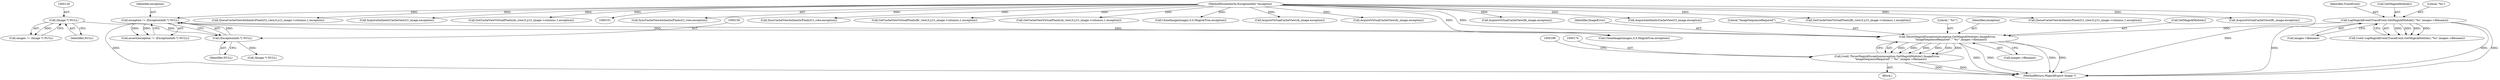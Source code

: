 digraph "0_ImageMagick6_19651f3db63fa1511ed83a348c4c82fa553f8d01_0@pointer" {
"1000175" [label="(Call,ThrowMagickException(exception,GetMagickModule(),ImageError,\n        \"ImageSequenceRequired\",\"`%s'\",images->filename))"];
"1000153" [label="(Call,exception != (ExceptionInfo *) NULL)"];
"1000104" [label="(MethodParameterIn,ExceptionInfo *exception)"];
"1000155" [label="(Call,(ExceptionInfo *) NULL)"];
"1000128" [label="(Call,(Image *) NULL)"];
"1000145" [label="(Call,LogMagickEvent(TraceEvent,GetMagickModule(),\"%s\",images->filename))"];
"1000173" [label="(Call,(void) ThrowMagickException(exception,GetMagickModule(),ImageError,\n        \"ImageSequenceRequired\",\"`%s'\",images->filename))"];
"1001656" [label="(Call,SyncCacheViewAuthenticPixels(Ci_view,exception))"];
"1000175" [label="(Call,ThrowMagickException(exception,GetMagickModule(),ImageError,\n        \"ImageSequenceRequired\",\"`%s'\",images->filename))"];
"1000157" [label="(Identifier,NULL)"];
"1000154" [label="(Identifier,exception)"];
"1000180" [label="(Literal,\"`%s'\")"];
"1000153" [label="(Call,exception != (ExceptionInfo *) NULL)"];
"1001665" [label="(Call,SyncCacheViewAuthenticPixels(Cr_view,exception))"];
"1000155" [label="(Call,(ExceptionInfo *) NULL)"];
"1000173" [label="(Call,(void) ThrowMagickException(exception,GetMagickModule(),ImageError,\n        \"ImageSequenceRequired\",\"`%s'\",images->filename))"];
"1000176" [label="(Identifier,exception)"];
"1000177" [label="(Call,GetMagickModule())"];
"1000422" [label="(Call,GetCacheViewVirtualPixels(Br_view,0,y,Cr_image->columns,1,exception))"];
"1000172" [label="(Block,)"];
"1000411" [label="(Call,GetCacheViewVirtualPixels(Ai_view,0,y,Cr_image->columns,1,exception))"];
"1000233" [label="(Call,CloneImage(images,0,0,MagickTrue,exception))"];
"1000147" [label="(Call,GetMagickModule())"];
"1000347" [label="(Call,AcquireVirtualCacheView(Ai_image,exception))"];
"1000169" [label="(Call,(Image *) NULL)"];
"1000357" [label="(Call,AcquireVirtualCacheView(Bi_image,exception))"];
"1000145" [label="(Call,LogMagickEvent(TraceEvent,GetMagickModule(),\"%s\",images->filename))"];
"1000149" [label="(Call,images->filename)"];
"1000342" [label="(Call,AcquireVirtualCacheView(Ar_image,exception))"];
"1000367" [label="(Call,AcquireAuthenticCacheView(Ci_image,exception))"];
"1000104" [label="(MethodParameterIn,ExceptionInfo *exception)"];
"1000128" [label="(Call,(Image *) NULL)"];
"1000152" [label="(Call,assert(exception != (ExceptionInfo *) NULL))"];
"1000126" [label="(Call,images != (Image *) NULL)"];
"1000433" [label="(Call,GetCacheViewVirtualPixels(Bi_view,0,y,Cr_image->columns,1,exception))"];
"1000178" [label="(Identifier,ImageError)"];
"1000148" [label="(Literal,\"%s\")"];
"1000146" [label="(Identifier,TraceEvent)"];
"1000444" [label="(Call,QueueCacheViewAuthenticPixels(Cr_view,0,y,Cr_image->columns,1,exception))"];
"1000352" [label="(Call,AcquireVirtualCacheView(Br_image,exception))"];
"1000130" [label="(Identifier,NULL)"];
"1000143" [label="(Call,(void) LogMagickEvent(TraceEvent,GetMagickModule(),\"%s\",images->filename))"];
"1001734" [label="(MethodReturn,MagickExport Image *)"];
"1000181" [label="(Call,images->filename)"];
"1000455" [label="(Call,QueueCacheViewAuthenticPixels(Ci_view,0,y,Ci_image->columns,1,exception))"];
"1000179" [label="(Literal,\"ImageSequenceRequired\")"];
"1000190" [label="(Call,CloneImage(images,0,0,MagickTrue,exception))"];
"1000362" [label="(Call,AcquireAuthenticCacheView(Cr_image,exception))"];
"1000400" [label="(Call,GetCacheViewVirtualPixels(Ar_view,0,y,Cr_image->columns,1,exception))"];
"1000175" -> "1000173"  [label="AST: "];
"1000175" -> "1000181"  [label="CFG: "];
"1000176" -> "1000175"  [label="AST: "];
"1000177" -> "1000175"  [label="AST: "];
"1000178" -> "1000175"  [label="AST: "];
"1000179" -> "1000175"  [label="AST: "];
"1000180" -> "1000175"  [label="AST: "];
"1000181" -> "1000175"  [label="AST: "];
"1000173" -> "1000175"  [label="CFG: "];
"1000175" -> "1001734"  [label="DDG: "];
"1000175" -> "1001734"  [label="DDG: "];
"1000175" -> "1001734"  [label="DDG: "];
"1000175" -> "1001734"  [label="DDG: "];
"1000175" -> "1000173"  [label="DDG: "];
"1000175" -> "1000173"  [label="DDG: "];
"1000175" -> "1000173"  [label="DDG: "];
"1000175" -> "1000173"  [label="DDG: "];
"1000175" -> "1000173"  [label="DDG: "];
"1000175" -> "1000173"  [label="DDG: "];
"1000153" -> "1000175"  [label="DDG: "];
"1000104" -> "1000175"  [label="DDG: "];
"1000145" -> "1000175"  [label="DDG: "];
"1000153" -> "1000152"  [label="AST: "];
"1000153" -> "1000155"  [label="CFG: "];
"1000154" -> "1000153"  [label="AST: "];
"1000155" -> "1000153"  [label="AST: "];
"1000152" -> "1000153"  [label="CFG: "];
"1000153" -> "1001734"  [label="DDG: "];
"1000153" -> "1000152"  [label="DDG: "];
"1000153" -> "1000152"  [label="DDG: "];
"1000104" -> "1000153"  [label="DDG: "];
"1000155" -> "1000153"  [label="DDG: "];
"1000153" -> "1000190"  [label="DDG: "];
"1000104" -> "1000101"  [label="AST: "];
"1000104" -> "1001734"  [label="DDG: "];
"1000104" -> "1000190"  [label="DDG: "];
"1000104" -> "1000233"  [label="DDG: "];
"1000104" -> "1000342"  [label="DDG: "];
"1000104" -> "1000347"  [label="DDG: "];
"1000104" -> "1000352"  [label="DDG: "];
"1000104" -> "1000357"  [label="DDG: "];
"1000104" -> "1000362"  [label="DDG: "];
"1000104" -> "1000367"  [label="DDG: "];
"1000104" -> "1000400"  [label="DDG: "];
"1000104" -> "1000411"  [label="DDG: "];
"1000104" -> "1000422"  [label="DDG: "];
"1000104" -> "1000433"  [label="DDG: "];
"1000104" -> "1000444"  [label="DDG: "];
"1000104" -> "1000455"  [label="DDG: "];
"1000104" -> "1001656"  [label="DDG: "];
"1000104" -> "1001665"  [label="DDG: "];
"1000155" -> "1000157"  [label="CFG: "];
"1000156" -> "1000155"  [label="AST: "];
"1000157" -> "1000155"  [label="AST: "];
"1000128" -> "1000155"  [label="DDG: "];
"1000155" -> "1000169"  [label="DDG: "];
"1000128" -> "1000126"  [label="AST: "];
"1000128" -> "1000130"  [label="CFG: "];
"1000129" -> "1000128"  [label="AST: "];
"1000130" -> "1000128"  [label="AST: "];
"1000126" -> "1000128"  [label="CFG: "];
"1000128" -> "1000126"  [label="DDG: "];
"1000145" -> "1000143"  [label="AST: "];
"1000145" -> "1000149"  [label="CFG: "];
"1000146" -> "1000145"  [label="AST: "];
"1000147" -> "1000145"  [label="AST: "];
"1000148" -> "1000145"  [label="AST: "];
"1000149" -> "1000145"  [label="AST: "];
"1000143" -> "1000145"  [label="CFG: "];
"1000145" -> "1001734"  [label="DDG: "];
"1000145" -> "1001734"  [label="DDG: "];
"1000145" -> "1001734"  [label="DDG: "];
"1000145" -> "1000143"  [label="DDG: "];
"1000145" -> "1000143"  [label="DDG: "];
"1000145" -> "1000143"  [label="DDG: "];
"1000145" -> "1000143"  [label="DDG: "];
"1000173" -> "1000172"  [label="AST: "];
"1000174" -> "1000173"  [label="AST: "];
"1000186" -> "1000173"  [label="CFG: "];
"1000173" -> "1001734"  [label="DDG: "];
"1000173" -> "1001734"  [label="DDG: "];
}
